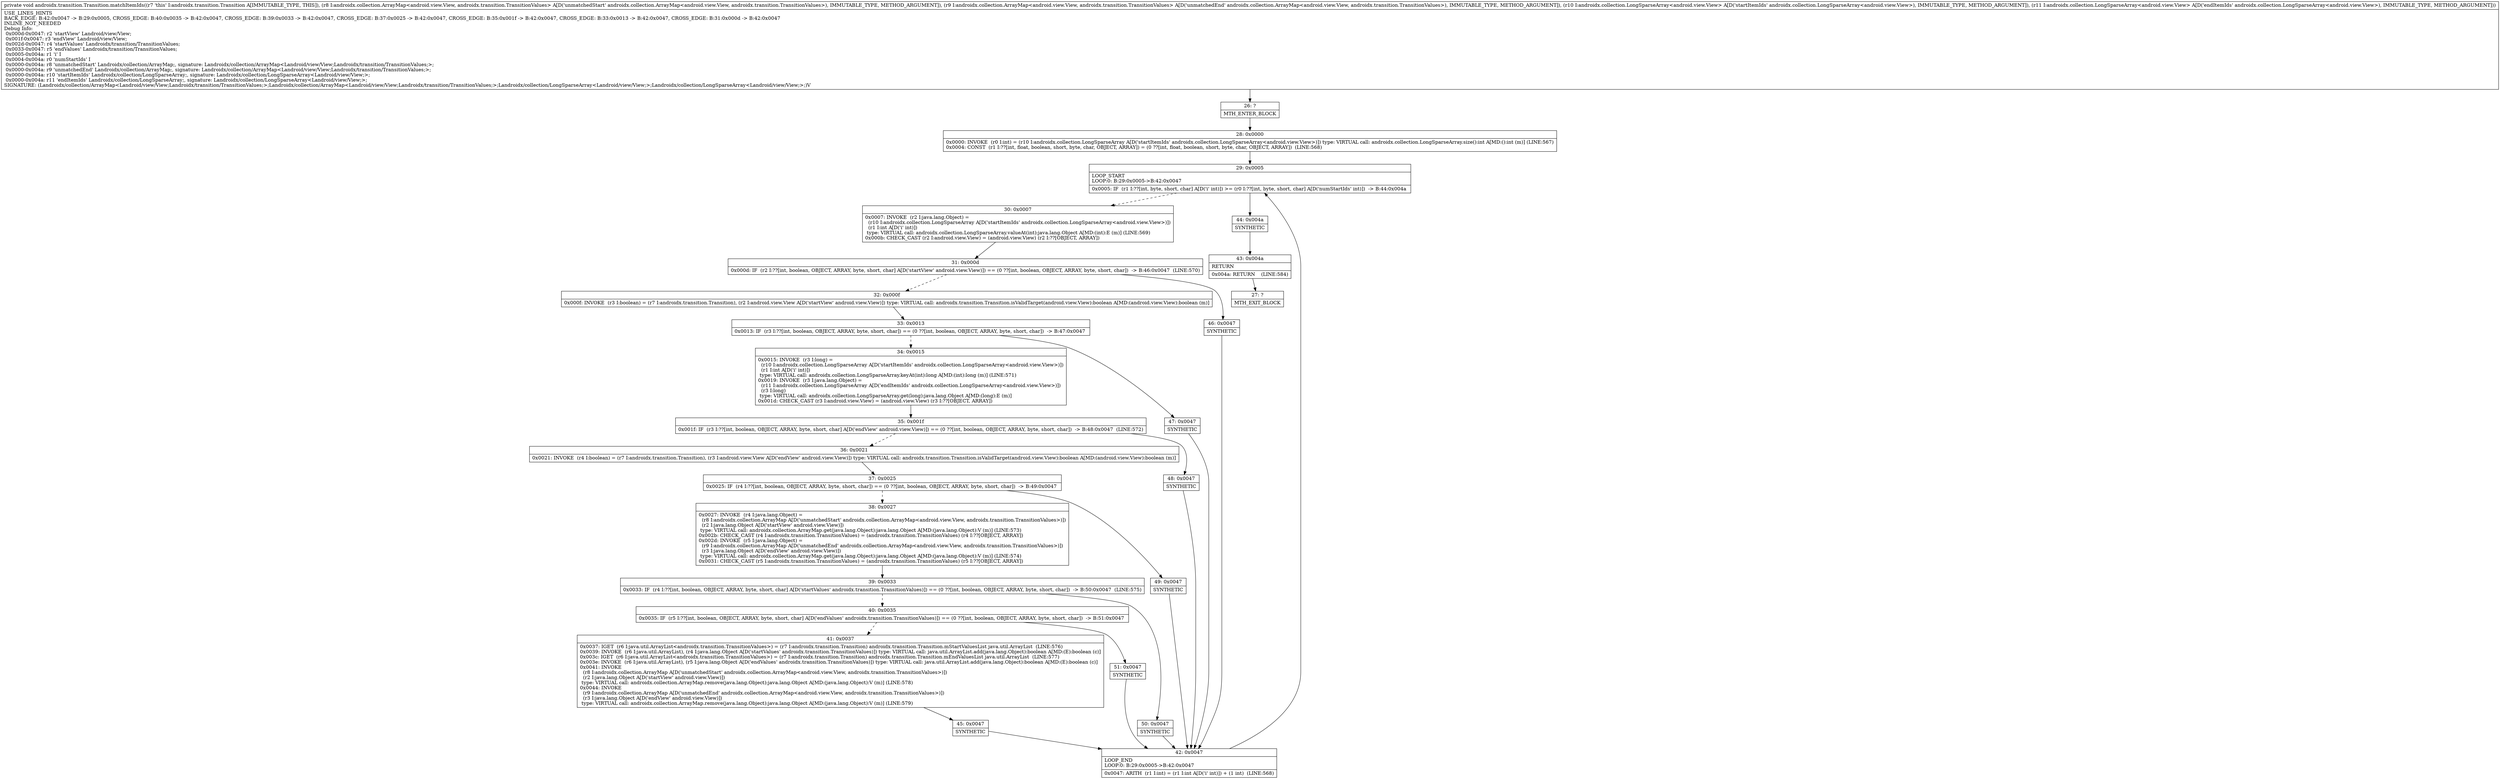 digraph "CFG forandroidx.transition.Transition.matchItemIds(Landroidx\/collection\/ArrayMap;Landroidx\/collection\/ArrayMap;Landroidx\/collection\/LongSparseArray;Landroidx\/collection\/LongSparseArray;)V" {
Node_26 [shape=record,label="{26\:\ ?|MTH_ENTER_BLOCK\l}"];
Node_28 [shape=record,label="{28\:\ 0x0000|0x0000: INVOKE  (r0 I:int) = (r10 I:androidx.collection.LongSparseArray A[D('startItemIds' androidx.collection.LongSparseArray\<android.view.View\>)]) type: VIRTUAL call: androidx.collection.LongSparseArray.size():int A[MD:():int (m)] (LINE:567)\l0x0004: CONST  (r1 I:??[int, float, boolean, short, byte, char, OBJECT, ARRAY]) = (0 ??[int, float, boolean, short, byte, char, OBJECT, ARRAY])  (LINE:568)\l}"];
Node_29 [shape=record,label="{29\:\ 0x0005|LOOP_START\lLOOP:0: B:29:0x0005\-\>B:42:0x0047\l|0x0005: IF  (r1 I:??[int, byte, short, char] A[D('i' int)]) \>= (r0 I:??[int, byte, short, char] A[D('numStartIds' int)])  \-\> B:44:0x004a \l}"];
Node_30 [shape=record,label="{30\:\ 0x0007|0x0007: INVOKE  (r2 I:java.lang.Object) = \l  (r10 I:androidx.collection.LongSparseArray A[D('startItemIds' androidx.collection.LongSparseArray\<android.view.View\>)])\l  (r1 I:int A[D('i' int)])\l type: VIRTUAL call: androidx.collection.LongSparseArray.valueAt(int):java.lang.Object A[MD:(int):E (m)] (LINE:569)\l0x000b: CHECK_CAST (r2 I:android.view.View) = (android.view.View) (r2 I:??[OBJECT, ARRAY]) \l}"];
Node_31 [shape=record,label="{31\:\ 0x000d|0x000d: IF  (r2 I:??[int, boolean, OBJECT, ARRAY, byte, short, char] A[D('startView' android.view.View)]) == (0 ??[int, boolean, OBJECT, ARRAY, byte, short, char])  \-\> B:46:0x0047  (LINE:570)\l}"];
Node_32 [shape=record,label="{32\:\ 0x000f|0x000f: INVOKE  (r3 I:boolean) = (r7 I:androidx.transition.Transition), (r2 I:android.view.View A[D('startView' android.view.View)]) type: VIRTUAL call: androidx.transition.Transition.isValidTarget(android.view.View):boolean A[MD:(android.view.View):boolean (m)]\l}"];
Node_33 [shape=record,label="{33\:\ 0x0013|0x0013: IF  (r3 I:??[int, boolean, OBJECT, ARRAY, byte, short, char]) == (0 ??[int, boolean, OBJECT, ARRAY, byte, short, char])  \-\> B:47:0x0047 \l}"];
Node_34 [shape=record,label="{34\:\ 0x0015|0x0015: INVOKE  (r3 I:long) = \l  (r10 I:androidx.collection.LongSparseArray A[D('startItemIds' androidx.collection.LongSparseArray\<android.view.View\>)])\l  (r1 I:int A[D('i' int)])\l type: VIRTUAL call: androidx.collection.LongSparseArray.keyAt(int):long A[MD:(int):long (m)] (LINE:571)\l0x0019: INVOKE  (r3 I:java.lang.Object) = \l  (r11 I:androidx.collection.LongSparseArray A[D('endItemIds' androidx.collection.LongSparseArray\<android.view.View\>)])\l  (r3 I:long)\l type: VIRTUAL call: androidx.collection.LongSparseArray.get(long):java.lang.Object A[MD:(long):E (m)]\l0x001d: CHECK_CAST (r3 I:android.view.View) = (android.view.View) (r3 I:??[OBJECT, ARRAY]) \l}"];
Node_35 [shape=record,label="{35\:\ 0x001f|0x001f: IF  (r3 I:??[int, boolean, OBJECT, ARRAY, byte, short, char] A[D('endView' android.view.View)]) == (0 ??[int, boolean, OBJECT, ARRAY, byte, short, char])  \-\> B:48:0x0047  (LINE:572)\l}"];
Node_36 [shape=record,label="{36\:\ 0x0021|0x0021: INVOKE  (r4 I:boolean) = (r7 I:androidx.transition.Transition), (r3 I:android.view.View A[D('endView' android.view.View)]) type: VIRTUAL call: androidx.transition.Transition.isValidTarget(android.view.View):boolean A[MD:(android.view.View):boolean (m)]\l}"];
Node_37 [shape=record,label="{37\:\ 0x0025|0x0025: IF  (r4 I:??[int, boolean, OBJECT, ARRAY, byte, short, char]) == (0 ??[int, boolean, OBJECT, ARRAY, byte, short, char])  \-\> B:49:0x0047 \l}"];
Node_38 [shape=record,label="{38\:\ 0x0027|0x0027: INVOKE  (r4 I:java.lang.Object) = \l  (r8 I:androidx.collection.ArrayMap A[D('unmatchedStart' androidx.collection.ArrayMap\<android.view.View, androidx.transition.TransitionValues\>)])\l  (r2 I:java.lang.Object A[D('startView' android.view.View)])\l type: VIRTUAL call: androidx.collection.ArrayMap.get(java.lang.Object):java.lang.Object A[MD:(java.lang.Object):V (m)] (LINE:573)\l0x002b: CHECK_CAST (r4 I:androidx.transition.TransitionValues) = (androidx.transition.TransitionValues) (r4 I:??[OBJECT, ARRAY]) \l0x002d: INVOKE  (r5 I:java.lang.Object) = \l  (r9 I:androidx.collection.ArrayMap A[D('unmatchedEnd' androidx.collection.ArrayMap\<android.view.View, androidx.transition.TransitionValues\>)])\l  (r3 I:java.lang.Object A[D('endView' android.view.View)])\l type: VIRTUAL call: androidx.collection.ArrayMap.get(java.lang.Object):java.lang.Object A[MD:(java.lang.Object):V (m)] (LINE:574)\l0x0031: CHECK_CAST (r5 I:androidx.transition.TransitionValues) = (androidx.transition.TransitionValues) (r5 I:??[OBJECT, ARRAY]) \l}"];
Node_39 [shape=record,label="{39\:\ 0x0033|0x0033: IF  (r4 I:??[int, boolean, OBJECT, ARRAY, byte, short, char] A[D('startValues' androidx.transition.TransitionValues)]) == (0 ??[int, boolean, OBJECT, ARRAY, byte, short, char])  \-\> B:50:0x0047  (LINE:575)\l}"];
Node_40 [shape=record,label="{40\:\ 0x0035|0x0035: IF  (r5 I:??[int, boolean, OBJECT, ARRAY, byte, short, char] A[D('endValues' androidx.transition.TransitionValues)]) == (0 ??[int, boolean, OBJECT, ARRAY, byte, short, char])  \-\> B:51:0x0047 \l}"];
Node_41 [shape=record,label="{41\:\ 0x0037|0x0037: IGET  (r6 I:java.util.ArrayList\<androidx.transition.TransitionValues\>) = (r7 I:androidx.transition.Transition) androidx.transition.Transition.mStartValuesList java.util.ArrayList  (LINE:576)\l0x0039: INVOKE  (r6 I:java.util.ArrayList), (r4 I:java.lang.Object A[D('startValues' androidx.transition.TransitionValues)]) type: VIRTUAL call: java.util.ArrayList.add(java.lang.Object):boolean A[MD:(E):boolean (c)]\l0x003c: IGET  (r6 I:java.util.ArrayList\<androidx.transition.TransitionValues\>) = (r7 I:androidx.transition.Transition) androidx.transition.Transition.mEndValuesList java.util.ArrayList  (LINE:577)\l0x003e: INVOKE  (r6 I:java.util.ArrayList), (r5 I:java.lang.Object A[D('endValues' androidx.transition.TransitionValues)]) type: VIRTUAL call: java.util.ArrayList.add(java.lang.Object):boolean A[MD:(E):boolean (c)]\l0x0041: INVOKE  \l  (r8 I:androidx.collection.ArrayMap A[D('unmatchedStart' androidx.collection.ArrayMap\<android.view.View, androidx.transition.TransitionValues\>)])\l  (r2 I:java.lang.Object A[D('startView' android.view.View)])\l type: VIRTUAL call: androidx.collection.ArrayMap.remove(java.lang.Object):java.lang.Object A[MD:(java.lang.Object):V (m)] (LINE:578)\l0x0044: INVOKE  \l  (r9 I:androidx.collection.ArrayMap A[D('unmatchedEnd' androidx.collection.ArrayMap\<android.view.View, androidx.transition.TransitionValues\>)])\l  (r3 I:java.lang.Object A[D('endView' android.view.View)])\l type: VIRTUAL call: androidx.collection.ArrayMap.remove(java.lang.Object):java.lang.Object A[MD:(java.lang.Object):V (m)] (LINE:579)\l}"];
Node_45 [shape=record,label="{45\:\ 0x0047|SYNTHETIC\l}"];
Node_42 [shape=record,label="{42\:\ 0x0047|LOOP_END\lLOOP:0: B:29:0x0005\-\>B:42:0x0047\l|0x0047: ARITH  (r1 I:int) = (r1 I:int A[D('i' int)]) + (1 int)  (LINE:568)\l}"];
Node_51 [shape=record,label="{51\:\ 0x0047|SYNTHETIC\l}"];
Node_50 [shape=record,label="{50\:\ 0x0047|SYNTHETIC\l}"];
Node_49 [shape=record,label="{49\:\ 0x0047|SYNTHETIC\l}"];
Node_48 [shape=record,label="{48\:\ 0x0047|SYNTHETIC\l}"];
Node_47 [shape=record,label="{47\:\ 0x0047|SYNTHETIC\l}"];
Node_46 [shape=record,label="{46\:\ 0x0047|SYNTHETIC\l}"];
Node_44 [shape=record,label="{44\:\ 0x004a|SYNTHETIC\l}"];
Node_43 [shape=record,label="{43\:\ 0x004a|RETURN\l|0x004a: RETURN    (LINE:584)\l}"];
Node_27 [shape=record,label="{27\:\ ?|MTH_EXIT_BLOCK\l}"];
MethodNode[shape=record,label="{private void androidx.transition.Transition.matchItemIds((r7 'this' I:androidx.transition.Transition A[IMMUTABLE_TYPE, THIS]), (r8 I:androidx.collection.ArrayMap\<android.view.View, androidx.transition.TransitionValues\> A[D('unmatchedStart' androidx.collection.ArrayMap\<android.view.View, androidx.transition.TransitionValues\>), IMMUTABLE_TYPE, METHOD_ARGUMENT]), (r9 I:androidx.collection.ArrayMap\<android.view.View, androidx.transition.TransitionValues\> A[D('unmatchedEnd' androidx.collection.ArrayMap\<android.view.View, androidx.transition.TransitionValues\>), IMMUTABLE_TYPE, METHOD_ARGUMENT]), (r10 I:androidx.collection.LongSparseArray\<android.view.View\> A[D('startItemIds' androidx.collection.LongSparseArray\<android.view.View\>), IMMUTABLE_TYPE, METHOD_ARGUMENT]), (r11 I:androidx.collection.LongSparseArray\<android.view.View\> A[D('endItemIds' androidx.collection.LongSparseArray\<android.view.View\>), IMMUTABLE_TYPE, METHOD_ARGUMENT]))  | USE_LINES_HINTS\lBACK_EDGE: B:42:0x0047 \-\> B:29:0x0005, CROSS_EDGE: B:40:0x0035 \-\> B:42:0x0047, CROSS_EDGE: B:39:0x0033 \-\> B:42:0x0047, CROSS_EDGE: B:37:0x0025 \-\> B:42:0x0047, CROSS_EDGE: B:35:0x001f \-\> B:42:0x0047, CROSS_EDGE: B:33:0x0013 \-\> B:42:0x0047, CROSS_EDGE: B:31:0x000d \-\> B:42:0x0047\lINLINE_NOT_NEEDED\lDebug Info:\l  0x000d\-0x0047: r2 'startView' Landroid\/view\/View;\l  0x001f\-0x0047: r3 'endView' Landroid\/view\/View;\l  0x002d\-0x0047: r4 'startValues' Landroidx\/transition\/TransitionValues;\l  0x0033\-0x0047: r5 'endValues' Landroidx\/transition\/TransitionValues;\l  0x0005\-0x004a: r1 'i' I\l  0x0004\-0x004a: r0 'numStartIds' I\l  0x0000\-0x004a: r8 'unmatchedStart' Landroidx\/collection\/ArrayMap;, signature: Landroidx\/collection\/ArrayMap\<Landroid\/view\/View;Landroidx\/transition\/TransitionValues;\>;\l  0x0000\-0x004a: r9 'unmatchedEnd' Landroidx\/collection\/ArrayMap;, signature: Landroidx\/collection\/ArrayMap\<Landroid\/view\/View;Landroidx\/transition\/TransitionValues;\>;\l  0x0000\-0x004a: r10 'startItemIds' Landroidx\/collection\/LongSparseArray;, signature: Landroidx\/collection\/LongSparseArray\<Landroid\/view\/View;\>;\l  0x0000\-0x004a: r11 'endItemIds' Landroidx\/collection\/LongSparseArray;, signature: Landroidx\/collection\/LongSparseArray\<Landroid\/view\/View;\>;\lSIGNATURE: (Landroidx\/collection\/ArrayMap\<Landroid\/view\/View;Landroidx\/transition\/TransitionValues;\>;Landroidx\/collection\/ArrayMap\<Landroid\/view\/View;Landroidx\/transition\/TransitionValues;\>;Landroidx\/collection\/LongSparseArray\<Landroid\/view\/View;\>;Landroidx\/collection\/LongSparseArray\<Landroid\/view\/View;\>;)V\l}"];
MethodNode -> Node_26;Node_26 -> Node_28;
Node_28 -> Node_29;
Node_29 -> Node_30[style=dashed];
Node_29 -> Node_44;
Node_30 -> Node_31;
Node_31 -> Node_32[style=dashed];
Node_31 -> Node_46;
Node_32 -> Node_33;
Node_33 -> Node_34[style=dashed];
Node_33 -> Node_47;
Node_34 -> Node_35;
Node_35 -> Node_36[style=dashed];
Node_35 -> Node_48;
Node_36 -> Node_37;
Node_37 -> Node_38[style=dashed];
Node_37 -> Node_49;
Node_38 -> Node_39;
Node_39 -> Node_40[style=dashed];
Node_39 -> Node_50;
Node_40 -> Node_41[style=dashed];
Node_40 -> Node_51;
Node_41 -> Node_45;
Node_45 -> Node_42;
Node_42 -> Node_29;
Node_51 -> Node_42;
Node_50 -> Node_42;
Node_49 -> Node_42;
Node_48 -> Node_42;
Node_47 -> Node_42;
Node_46 -> Node_42;
Node_44 -> Node_43;
Node_43 -> Node_27;
}

